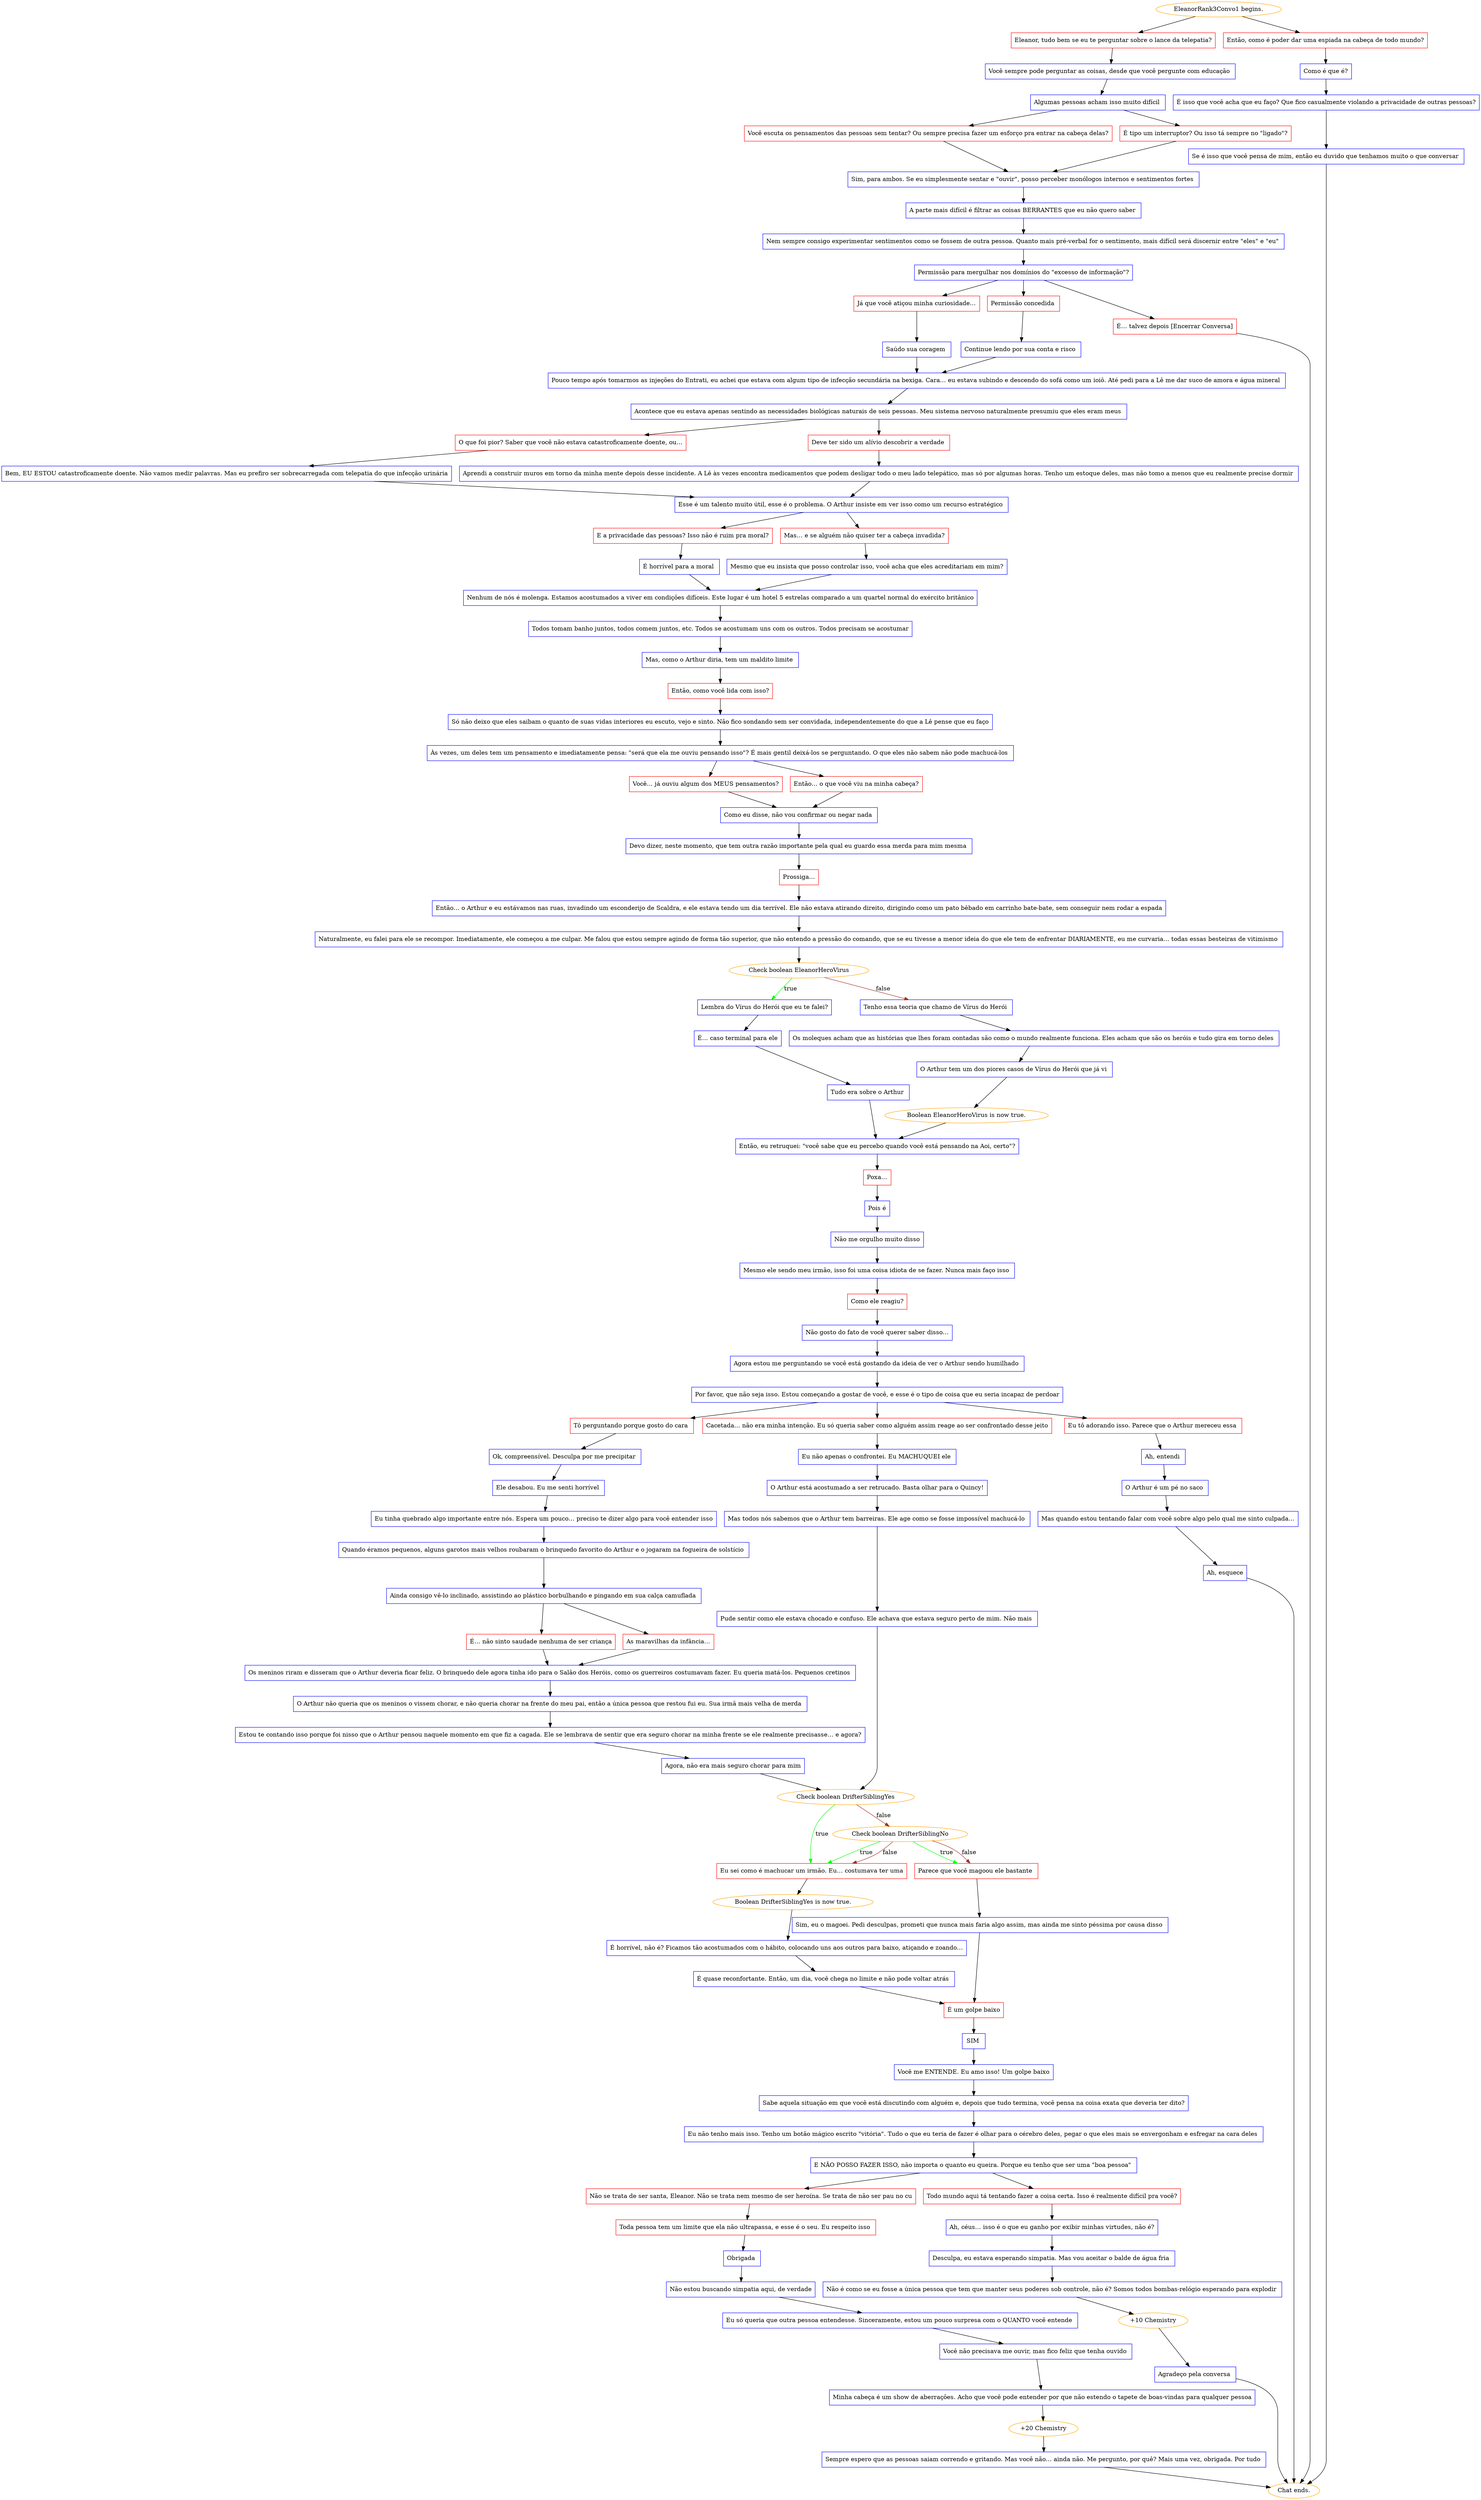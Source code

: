 digraph {
	"EleanorRank3Convo1 begins." [color=orange];
		"EleanorRank3Convo1 begins." -> j4244684839;
		"EleanorRank3Convo1 begins." -> j3478627092;
	j4244684839 [label="Eleanor, tudo bem se eu te perguntar sobre o lance da telepatia?",shape=box,color=red];
		j4244684839 -> j3569723730;
	j3478627092 [label="Então, como é poder dar uma espiada na cabeça de todo mundo?",shape=box,color=red];
		j3478627092 -> j615075396;
	j3569723730 [label="Você sempre pode perguntar as coisas, desde que você pergunte com educação ",shape=box,color=blue];
		j3569723730 -> j1878452059;
	j615075396 [label="Como é que é?",shape=box,color=blue];
		j615075396 -> j2775238123;
	j1878452059 [label="Algumas pessoas acham isso muito difícil ",shape=box,color=blue];
		j1878452059 -> j361599283;
		j1878452059 -> j1071896110;
	j2775238123 [label="É isso que você acha que eu faço? Que fico casualmente violando a privacidade de outras pessoas?",shape=box,color=blue];
		j2775238123 -> j2227693328;
	j361599283 [label="Você escuta os pensamentos das pessoas sem tentar? Ou sempre precisa fazer um esforço pra entrar na cabeça delas?",shape=box,color=red];
		j361599283 -> j1718987947;
	j1071896110 [label="É tipo um interruptor? Ou isso tá sempre no \"ligado\"?",shape=box,color=red];
		j1071896110 -> j1718987947;
	j2227693328 [label="Se é isso que você pensa de mim, então eu duvido que tenhamos muito o que conversar ",shape=box,color=blue];
		j2227693328 -> "Chat ends.";
	j1718987947 [label="Sim, para ambos. Se eu simplesmente sentar e \"ouvir\", posso perceber monólogos internos e sentimentos fortes ",shape=box,color=blue];
		j1718987947 -> j478796106;
	"Chat ends." [color=orange];
	j478796106 [label="A parte mais difícil é filtrar as coisas BERRANTES que eu não quero saber ",shape=box,color=blue];
		j478796106 -> j2746133816;
	j2746133816 [label="Nem sempre consigo experimentar sentimentos como se fossem de outra pessoa. Quanto mais pré-verbal for o sentimento, mais difícil será discernir entre \"eles\" e \"eu\" ",shape=box,color=blue];
		j2746133816 -> j488167725;
	j488167725 [label="Permissão para mergulhar nos domínios do \"excesso de informação\"?",shape=box,color=blue];
		j488167725 -> j2966055259;
		j488167725 -> j264394107;
		j488167725 -> j3083878356;
	j2966055259 [label="Já que você atiçou minha curiosidade…",shape=box,color=red];
		j2966055259 -> j300270371;
	j264394107 [label="Permissão concedida ",shape=box,color=red];
		j264394107 -> j3380323845;
	j3083878356 [label="É… talvez depois [Encerrar Conversa]",shape=box,color=red];
		j3083878356 -> "Chat ends.";
	j300270371 [label="Saúdo sua coragem ",shape=box,color=blue];
		j300270371 -> j2784735139;
	j3380323845 [label="Continue lendo por sua conta e risco ",shape=box,color=blue];
		j3380323845 -> j2784735139;
	j2784735139 [label="Pouco tempo após tomarmos as injeções do Entrati, eu achei que estava com algum tipo de infecção secundária na bexiga. Cara… eu estava subindo e descendo do sofá como um ioiô. Até pedi para a Lê me dar suco de amora e água mineral ",shape=box,color=blue];
		j2784735139 -> j2059109588;
	j2059109588 [label="Acontece que eu estava apenas sentindo as necessidades biológicas naturais de seis pessoas. Meu sistema nervoso naturalmente presumiu que eles eram meus ",shape=box,color=blue];
		j2059109588 -> j3183235822;
		j2059109588 -> j2457167598;
	j3183235822 [label="O que foi pior? Saber que você não estava catastroficamente doente, ou…",shape=box,color=red];
		j3183235822 -> j418269950;
	j2457167598 [label="Deve ter sido um alívio descobrir a verdade ",shape=box,color=red];
		j2457167598 -> j2094439320;
	j418269950 [label="Bem, EU ESTOU catastroficamente doente. Não vamos medir palavras. Mas eu prefiro ser sobrecarregada com telepatia do que infecção urinária",shape=box,color=blue];
		j418269950 -> j273148633;
	j2094439320 [label="Aprendi a construir muros em torno da minha mente depois desse incidente. A Lê às vezes encontra medicamentos que podem desligar todo o meu lado telepático, mas só por algumas horas. Tenho um estoque deles, mas não tomo a menos que eu realmente precise dormir ",shape=box,color=blue];
		j2094439320 -> j273148633;
	j273148633 [label="Esse é um talento muito útil, esse é o problema. O Arthur insiste em ver isso como um recurso estratégico ",shape=box,color=blue];
		j273148633 -> j3108843164;
		j273148633 -> j3326114999;
	j3108843164 [label="E a privacidade das pessoas? Isso não é ruim pra moral?",shape=box,color=red];
		j3108843164 -> j308707833;
	j3326114999 [label="Mas… e se alguém não quiser ter a cabeça invadida?",shape=box,color=red];
		j3326114999 -> j1361471744;
	j308707833 [label="É horrível para a moral ",shape=box,color=blue];
		j308707833 -> j2321464682;
	j1361471744 [label="Mesmo que eu insista que posso controlar isso, você acha que eles acreditariam em mim?",shape=box,color=blue];
		j1361471744 -> j2321464682;
	j2321464682 [label="Nenhum de nós é molenga. Estamos acostumados a viver em condições difíceis. Este lugar é um hotel 5 estrelas comparado a um quartel normal do exército britânico",shape=box,color=blue];
		j2321464682 -> j1188014336;
	j1188014336 [label="Todos tomam banho juntos, todos comem juntos, etc. Todos se acostumam uns com os outros. Todos precisam se acostumar",shape=box,color=blue];
		j1188014336 -> j101953340;
	j101953340 [label="Mas, como o Arthur diria, tem um maldito limite ",shape=box,color=blue];
		j101953340 -> j593955479;
	j593955479 [label="Então, como você lida com isso?",shape=box,color=red];
		j593955479 -> j2608115340;
	j2608115340 [label="Só não deixo que eles saibam o quanto de suas vidas interiores eu escuto, vejo e sinto. Não fico sondando sem ser convidada, independentemente do que a Lê pense que eu faço",shape=box,color=blue];
		j2608115340 -> j608266045;
	j608266045 [label="Às vezes, um deles tem um pensamento e imediatamente pensa: \"será que ela me ouviu pensando isso\"? É mais gentil deixá-los se perguntando. O que eles não sabem não pode machucá-los ",shape=box,color=blue];
		j608266045 -> j2133352539;
		j608266045 -> j2295452597;
	j2133352539 [label="Você… já ouviu algum dos MEUS pensamentos?",shape=box,color=red];
		j2133352539 -> j2203602943;
	j2295452597 [label="Então… o que você viu na minha cabeça?",shape=box,color=red];
		j2295452597 -> j2203602943;
	j2203602943 [label="Como eu disse, não vou confirmar ou negar nada ",shape=box,color=blue];
		j2203602943 -> j278010258;
	j278010258 [label="Devo dizer, neste momento, que tem outra razão importante pela qual eu guardo essa merda para mim mesma ",shape=box,color=blue];
		j278010258 -> j2325581770;
	j2325581770 [label="Prossiga…",shape=box,color=red];
		j2325581770 -> j414502121;
	j414502121 [label="Então… o Arthur e eu estávamos nas ruas, invadindo um esconderijo de Scaldra, e ele estava tendo um dia terrível. Ele não estava atirando direito, dirigindo como um pato bêbado em carrinho bate-bate, sem conseguir nem rodar a espada",shape=box,color=blue];
		j414502121 -> j2101878761;
	j2101878761 [label="Naturalmente, eu falei para ele se recompor. Imediatamente, ele começou a me culpar. Me falou que estou sempre agindo de forma tão superior, que não entendo a pressão do comando, que se eu tivesse a menor ideia do que ele tem de enfrentar DIARIAMENTE, eu me curvaria… todas essas besteiras de vitimismo ",shape=box,color=blue];
		j2101878761 -> j1362887736;
	j1362887736 [label="Check boolean EleanorHeroVirus",color=orange];
		j1362887736 -> j4093997293 [label=true,color=green];
		j1362887736 -> j3781609570 [label=false,color=brown];
	j4093997293 [label="Lembra do Vírus do Herói que eu te falei?",shape=box,color=blue];
		j4093997293 -> j150019169;
	j3781609570 [label="Tenho essa teoria que chamo de Vírus do Herói ",shape=box,color=blue];
		j3781609570 -> j3049289556;
	j150019169 [label="É… caso terminal para ele",shape=box,color=blue];
		j150019169 -> j1765846440;
	j3049289556 [label="Os moleques acham que as histórias que lhes foram contadas são como o mundo realmente funciona. Eles acham que são os heróis e tudo gira em torno deles ",shape=box,color=blue];
		j3049289556 -> j3644982174;
	j1765846440 [label="Tudo era sobre o Arthur ",shape=box,color=blue];
		j1765846440 -> j579727555;
	j3644982174 [label="O Arthur tem um dos piores casos de Vírus do Herói que já vi ",shape=box,color=blue];
		j3644982174 -> j1264155210;
	j579727555 [label="Então, eu retruquei: \"você sabe que eu percebo quando você está pensando na Aoi, certo\"?",shape=box,color=blue];
		j579727555 -> j308758896;
	j1264155210 [label="Boolean EleanorHeroVirus is now true.",color=orange];
		j1264155210 -> j579727555;
	j308758896 [label="Poxa…",shape=box,color=red];
		j308758896 -> j928206730;
	j928206730 [label="Pois é",shape=box,color=blue];
		j928206730 -> j2107529723;
	j2107529723 [label="Não me orgulho muito disso",shape=box,color=blue];
		j2107529723 -> j2506301408;
	j2506301408 [label="Mesmo ele sendo meu irmão, isso foi uma coisa idiota de se fazer. Nunca mais faço isso ",shape=box,color=blue];
		j2506301408 -> j1993447469;
	j1993447469 [label="Como ele reagiu?",shape=box,color=red];
		j1993447469 -> j4143499922;
	j4143499922 [label="Não gosto do fato de você querer saber disso…",shape=box,color=blue];
		j4143499922 -> j691161936;
	j691161936 [label="Agora estou me perguntando se você está gostando da ideia de ver o Arthur sendo humilhado ",shape=box,color=blue];
		j691161936 -> j2651058421;
	j2651058421 [label="Por favor, que não seja isso. Estou começando a gostar de você, e esse é o tipo de coisa que eu seria incapaz de perdoar",shape=box,color=blue];
		j2651058421 -> j782358224;
		j2651058421 -> j3814814076;
		j2651058421 -> j3334614273;
	j782358224 [label="Tô perguntando porque gosto do cara ",shape=box,color=red];
		j782358224 -> j4185555505;
	j3814814076 [label="Cacetada… não era minha intenção. Eu só queria saber como alguém assim reage ao ser confrontado desse jeito",shape=box,color=red];
		j3814814076 -> j1451223499;
	j3334614273 [label="Eu tô adorando isso. Parece que o Arthur mereceu essa ",shape=box,color=red];
		j3334614273 -> j1254398363;
	j4185555505 [label="Ok, compreensível. Desculpa por me precipitar ",shape=box,color=blue];
		j4185555505 -> j3991386388;
	j1451223499 [label="Eu não apenas o confrontei. Eu MACHUQUEI ele ",shape=box,color=blue];
		j1451223499 -> j469867849;
	j1254398363 [label="Ah, entendi ",shape=box,color=blue];
		j1254398363 -> j3117375367;
	j3991386388 [label="Ele desabou. Eu me senti horrível ",shape=box,color=blue];
		j3991386388 -> j3765927555;
	j469867849 [label="O Arthur está acostumado a ser retrucado. Basta olhar para o Quincy!",shape=box,color=blue];
		j469867849 -> j1956200464;
	j3117375367 [label="O Arthur é um pé no saco ",shape=box,color=blue];
		j3117375367 -> j1919621206;
	j3765927555 [label="Eu tinha quebrado algo importante entre nós. Espera um pouco… preciso te dizer algo para você entender isso",shape=box,color=blue];
		j3765927555 -> j2460501023;
	j1956200464 [label="Mas todos nós sabemos que o Arthur tem barreiras. Ele age como se fosse impossível machucá-lo ",shape=box,color=blue];
		j1956200464 -> j431174556;
	j1919621206 [label="Mas quando estou tentando falar com você sobre algo pelo qual me sinto culpada…",shape=box,color=blue];
		j1919621206 -> j346300615;
	j2460501023 [label="Quando éramos pequenos, alguns garotos mais velhos roubaram o brinquedo favorito do Arthur e o jogaram na fogueira de solstício ",shape=box,color=blue];
		j2460501023 -> j358551980;
	j431174556 [label="Pude sentir como ele estava chocado e confuso. Ele achava que estava seguro perto de mim. Não mais ",shape=box,color=blue];
		j431174556 -> j4218162884;
	j346300615 [label="Ah, esquece",shape=box,color=blue];
		j346300615 -> "Chat ends.";
	j358551980 [label="Ainda consigo vê-lo inclinado, assistindo ao plástico borbulhando e pingando em sua calça camuflada ",shape=box,color=blue];
		j358551980 -> j2319597763;
		j358551980 -> j987795035;
	j4218162884 [label="Check boolean DrifterSiblingYes",color=orange];
		j4218162884 -> j2312819764 [label=true,color=green];
		j4218162884 -> j1944990817 [label=false,color=brown];
	j2319597763 [label="É… não sinto saudade nenhuma de ser criança",shape=box,color=red];
		j2319597763 -> j868564572;
	j987795035 [label="As maravilhas da infância…",shape=box,color=red];
		j987795035 -> j868564572;
	j2312819764 [label="Eu sei como é machucar um irmão. Eu… costumava ter uma",shape=box,color=red];
		j2312819764 -> j3262775959;
	j1944990817 [label="Check boolean DrifterSiblingNo",color=orange];
		j1944990817 -> j2312819764 [label=true,color=green];
		j1944990817 -> j2001032526 [label=true,color=green];
		j1944990817 -> j2312819764 [label=false,color=brown];
		j1944990817 -> j2001032526 [label=false,color=brown];
	j868564572 [label="Os meninos riram e disseram que o Arthur deveria ficar feliz. O brinquedo dele agora tinha ido para o Salão dos Heróis, como os guerreiros costumavam fazer. Eu queria matá-los. Pequenos cretinos ",shape=box,color=blue];
		j868564572 -> j1536002138;
	j3262775959 [label="Boolean DrifterSiblingYes is now true.",color=orange];
		j3262775959 -> j3097762739;
	j2001032526 [label="Parece que você magoou ele bastante ",shape=box,color=red];
		j2001032526 -> j1267928179;
	j1536002138 [label="O Arthur não queria que os meninos o vissem chorar, e não queria chorar na frente do meu pai, então a única pessoa que restou fui eu. Sua irmã mais velha de merda ",shape=box,color=blue];
		j1536002138 -> j2306735303;
	j3097762739 [label="É horrível, não é? Ficamos tão acostumados com o hábito, colocando uns aos outros para baixo, atiçando e zoando…",shape=box,color=blue];
		j3097762739 -> j1007866409;
	j1267928179 [label="Sim, eu o magoei. Pedi desculpas, prometi que nunca mais faria algo assim, mas ainda me sinto péssima por causa disso ",shape=box,color=blue];
		j1267928179 -> j786093551;
	j2306735303 [label="Estou te contando isso porque foi nisso que o Arthur pensou naquele momento em que fiz a cagada. Ele se lembrava de sentir que era seguro chorar na minha frente se ele realmente precisasse… e agora?",shape=box,color=blue];
		j2306735303 -> j3081598160;
	j1007866409 [label="É quase reconfortante. Então, um dia, você chega no limite e não pode voltar atrás ",shape=box,color=blue];
		j1007866409 -> j786093551;
	j786093551 [label="É um golpe baixo",shape=box,color=red];
		j786093551 -> j992201733;
	j3081598160 [label="Agora, não era mais seguro chorar para mim",shape=box,color=blue];
		j3081598160 -> j4218162884;
	j992201733 [label="SIM ",shape=box,color=blue];
		j992201733 -> j1666322933;
	j1666322933 [label="Você me ENTENDE. Eu amo isso! Um golpe baixo",shape=box,color=blue];
		j1666322933 -> j2933476312;
	j2933476312 [label="Sabe aquela situação em que você está discutindo com alguém e, depois que tudo termina, você pensa na coisa exata que deveria ter dito?",shape=box,color=blue];
		j2933476312 -> j2845172440;
	j2845172440 [label="Eu não tenho mais isso. Tenho um botão mágico escrito \"vitória\". Tudo o que eu teria de fazer é olhar para o cérebro deles, pegar o que eles mais se envergonham e esfregar na cara deles ",shape=box,color=blue];
		j2845172440 -> j3263856250;
	j3263856250 [label="E NÃO POSSO FAZER ISSO, não importa o quanto eu queira. Porque eu tenho que ser uma \"boa pessoa\" ",shape=box,color=blue];
		j3263856250 -> j499897334;
		j3263856250 -> j2994394575;
	j499897334 [label="Não se trata de ser santa, Eleanor. Não se trata nem mesmo de ser heroína. Se trata de não ser pau no cu",shape=box,color=red];
		j499897334 -> j95323771;
	j2994394575 [label="Todo mundo aqui tá tentando fazer a coisa certa. Isso é realmente difícil pra você?",shape=box,color=red];
		j2994394575 -> j3805464540;
	j95323771 [label="Toda pessoa tem um limite que ela não ultrapassa, e esse é o seu. Eu respeito isso ",shape=box,color=red];
		j95323771 -> j455802982;
	j3805464540 [label="Ah, céus… isso é o que eu ganho por exibir minhas virtudes, não é?",shape=box,color=blue];
		j3805464540 -> j1576473958;
	j455802982 [label="Obrigada ",shape=box,color=blue];
		j455802982 -> j840266056;
	j1576473958 [label="Desculpa, eu estava esperando simpatia. Mas vou aceitar o balde de água fria ",shape=box,color=blue];
		j1576473958 -> j474453851;
	j840266056 [label="Não estou buscando simpatia aqui, de verdade",shape=box,color=blue];
		j840266056 -> j1780048696;
	j474453851 [label="Não é como se eu fosse a única pessoa que tem que manter seus poderes sob controle, não é? Somos todos bombas-relógio esperando para explodir ",shape=box,color=blue];
		j474453851 -> j2312856678;
	j1780048696 [label="Eu só queria que outra pessoa entendesse. Sinceramente, estou um pouco surpresa com o QUANTO você entende ",shape=box,color=blue];
		j1780048696 -> j808609056;
	j2312856678 [label="+10 Chemistry",color=orange];
		j2312856678 -> j365862452;
	j808609056 [label="Você não precisava me ouvir, mas fico feliz que tenha ouvido ",shape=box,color=blue];
		j808609056 -> j224282993;
	j365862452 [label="Agradeço pela conversa ",shape=box,color=blue];
		j365862452 -> "Chat ends.";
	j224282993 [label="Minha cabeça é um show de aberrações. Acho que você pode entender por que não estendo o tapete de boas-vindas para qualquer pessoa",shape=box,color=blue];
		j224282993 -> j2012432131;
	j2012432131 [label="+20 Chemistry",color=orange];
		j2012432131 -> j2830308392;
	j2830308392 [label="Sempre espero que as pessoas saiam correndo e gritando. Mas você não… ainda não. Me pergunto, por quê? Mais uma vez, obrigada. Por tudo ",shape=box,color=blue];
		j2830308392 -> "Chat ends.";
}